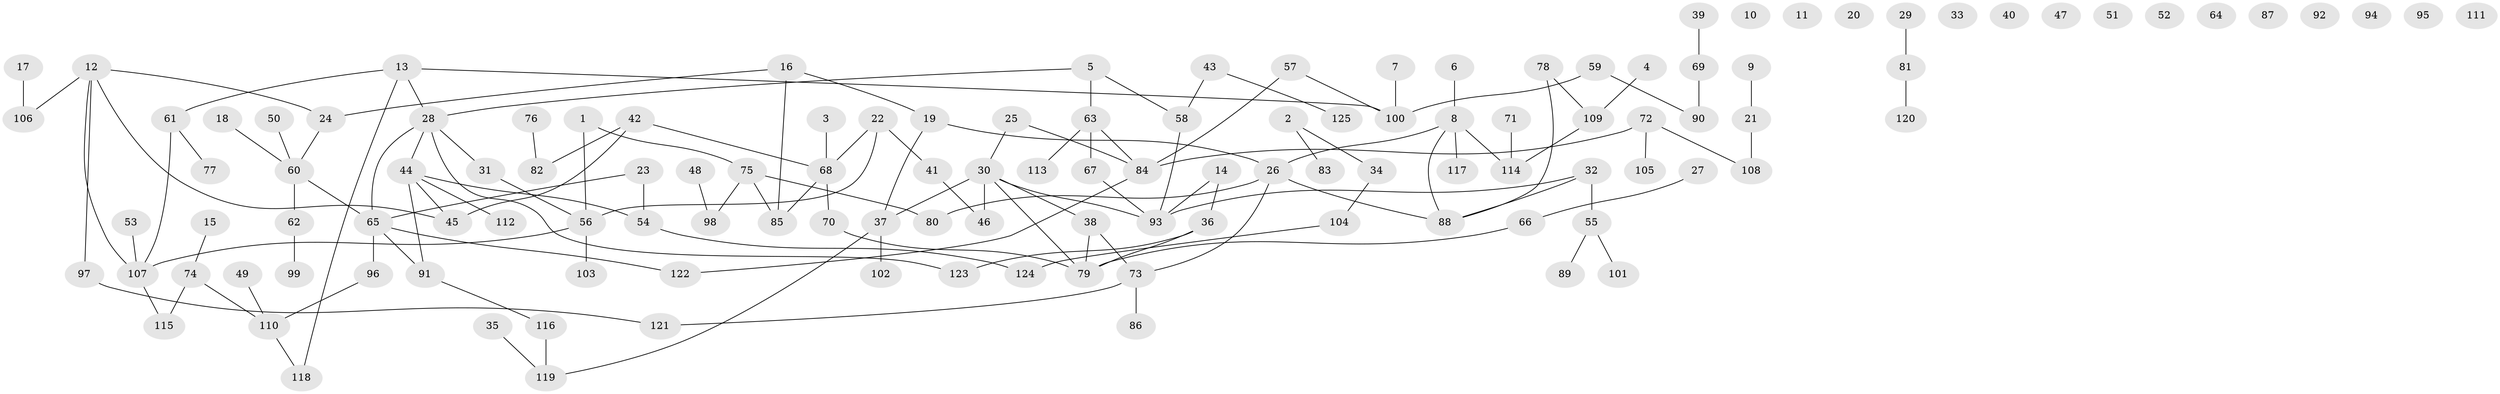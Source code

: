 // coarse degree distribution, {2: 0.3563218390804598, 1: 0.2413793103448276, 0: 0.16091954022988506, 4: 0.06896551724137931, 5: 0.06896551724137931, 3: 0.04597701149425287, 6: 0.011494252873563218, 8: 0.034482758620689655, 7: 0.011494252873563218}
// Generated by graph-tools (version 1.1) at 2025/43/03/04/25 21:43:07]
// undirected, 125 vertices, 136 edges
graph export_dot {
graph [start="1"]
  node [color=gray90,style=filled];
  1;
  2;
  3;
  4;
  5;
  6;
  7;
  8;
  9;
  10;
  11;
  12;
  13;
  14;
  15;
  16;
  17;
  18;
  19;
  20;
  21;
  22;
  23;
  24;
  25;
  26;
  27;
  28;
  29;
  30;
  31;
  32;
  33;
  34;
  35;
  36;
  37;
  38;
  39;
  40;
  41;
  42;
  43;
  44;
  45;
  46;
  47;
  48;
  49;
  50;
  51;
  52;
  53;
  54;
  55;
  56;
  57;
  58;
  59;
  60;
  61;
  62;
  63;
  64;
  65;
  66;
  67;
  68;
  69;
  70;
  71;
  72;
  73;
  74;
  75;
  76;
  77;
  78;
  79;
  80;
  81;
  82;
  83;
  84;
  85;
  86;
  87;
  88;
  89;
  90;
  91;
  92;
  93;
  94;
  95;
  96;
  97;
  98;
  99;
  100;
  101;
  102;
  103;
  104;
  105;
  106;
  107;
  108;
  109;
  110;
  111;
  112;
  113;
  114;
  115;
  116;
  117;
  118;
  119;
  120;
  121;
  122;
  123;
  124;
  125;
  1 -- 56;
  1 -- 75;
  2 -- 34;
  2 -- 83;
  3 -- 68;
  4 -- 109;
  5 -- 28;
  5 -- 58;
  5 -- 63;
  6 -- 8;
  7 -- 100;
  8 -- 26;
  8 -- 88;
  8 -- 114;
  8 -- 117;
  9 -- 21;
  12 -- 24;
  12 -- 45;
  12 -- 97;
  12 -- 106;
  12 -- 107;
  13 -- 28;
  13 -- 61;
  13 -- 100;
  13 -- 118;
  14 -- 36;
  14 -- 93;
  15 -- 74;
  16 -- 19;
  16 -- 24;
  16 -- 85;
  17 -- 106;
  18 -- 60;
  19 -- 26;
  19 -- 37;
  21 -- 108;
  22 -- 41;
  22 -- 56;
  22 -- 68;
  23 -- 54;
  23 -- 65;
  24 -- 60;
  25 -- 30;
  25 -- 84;
  26 -- 73;
  26 -- 80;
  26 -- 88;
  27 -- 66;
  28 -- 31;
  28 -- 44;
  28 -- 65;
  28 -- 123;
  29 -- 81;
  30 -- 37;
  30 -- 38;
  30 -- 46;
  30 -- 79;
  30 -- 93;
  31 -- 56;
  32 -- 55;
  32 -- 88;
  32 -- 93;
  34 -- 104;
  35 -- 119;
  36 -- 79;
  36 -- 123;
  37 -- 102;
  37 -- 119;
  38 -- 73;
  38 -- 79;
  39 -- 69;
  41 -- 46;
  42 -- 45;
  42 -- 68;
  42 -- 82;
  43 -- 58;
  43 -- 125;
  44 -- 45;
  44 -- 54;
  44 -- 91;
  44 -- 112;
  48 -- 98;
  49 -- 110;
  50 -- 60;
  53 -- 107;
  54 -- 124;
  55 -- 89;
  55 -- 101;
  56 -- 103;
  56 -- 107;
  57 -- 84;
  57 -- 100;
  58 -- 93;
  59 -- 90;
  59 -- 100;
  60 -- 62;
  60 -- 65;
  61 -- 77;
  61 -- 107;
  62 -- 99;
  63 -- 67;
  63 -- 84;
  63 -- 113;
  65 -- 91;
  65 -- 96;
  65 -- 122;
  66 -- 79;
  67 -- 93;
  68 -- 70;
  68 -- 85;
  69 -- 90;
  70 -- 79;
  71 -- 114;
  72 -- 84;
  72 -- 105;
  72 -- 108;
  73 -- 86;
  73 -- 121;
  74 -- 110;
  74 -- 115;
  75 -- 80;
  75 -- 85;
  75 -- 98;
  76 -- 82;
  78 -- 88;
  78 -- 109;
  81 -- 120;
  84 -- 122;
  91 -- 116;
  96 -- 110;
  97 -- 121;
  104 -- 124;
  107 -- 115;
  109 -- 114;
  110 -- 118;
  116 -- 119;
}
